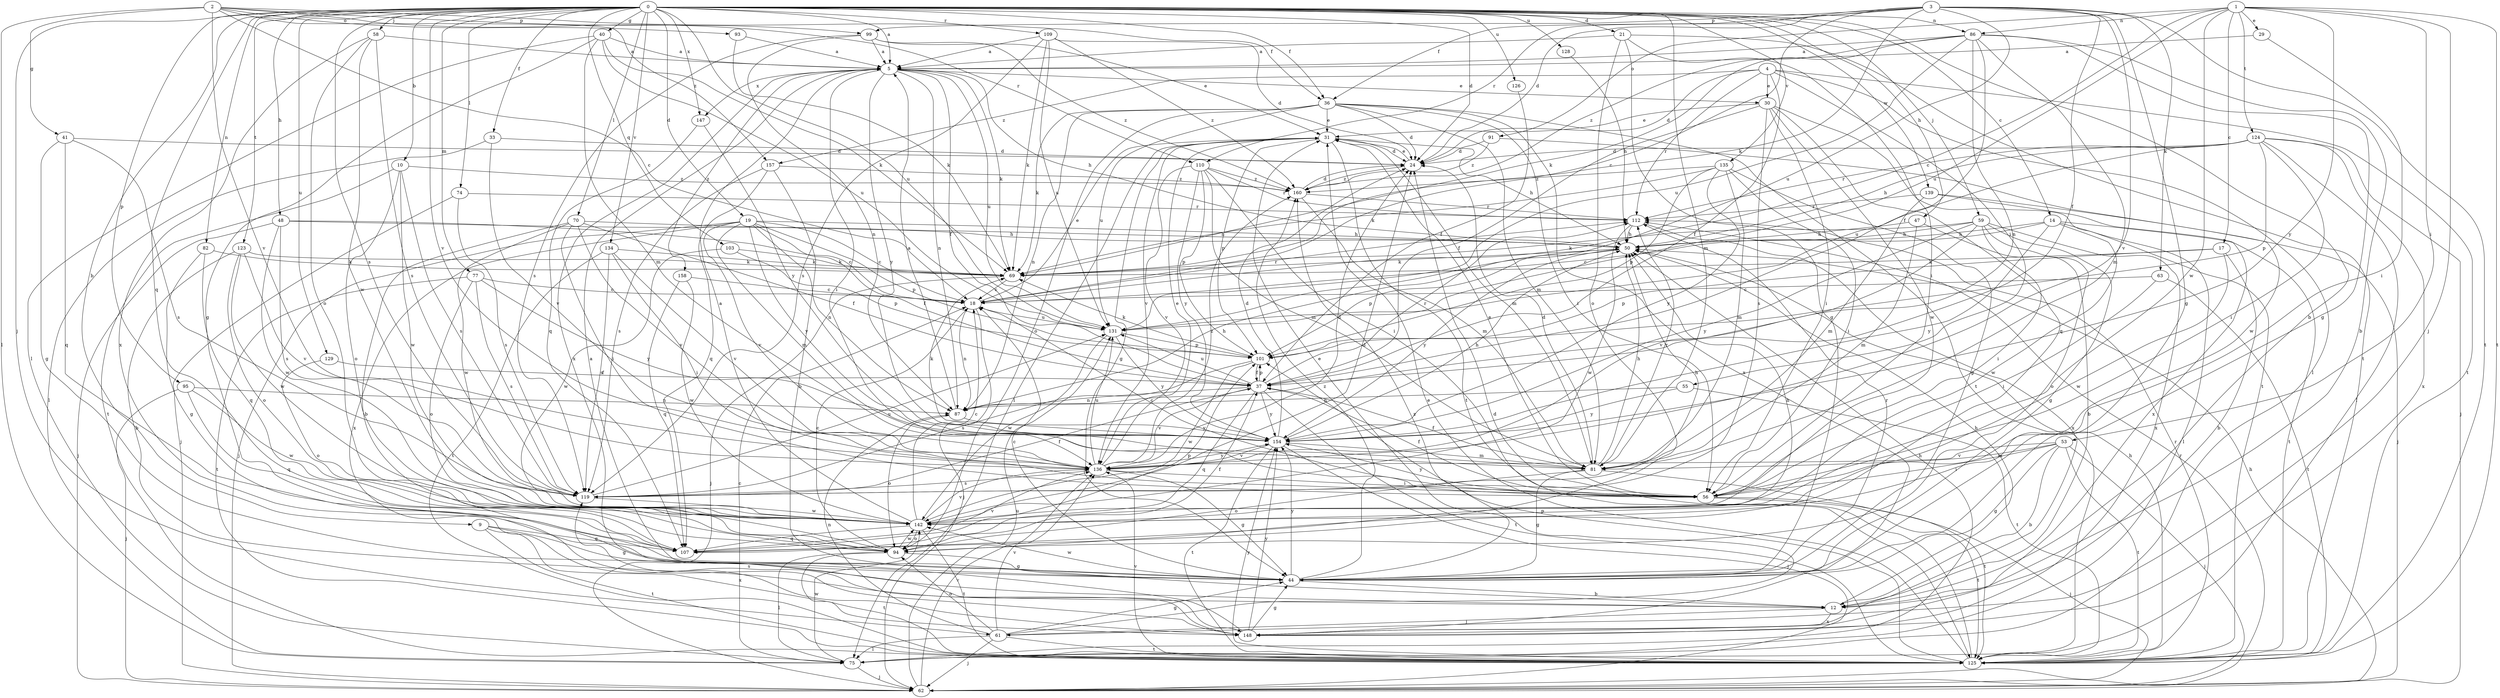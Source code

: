 strict digraph  {
0;
1;
2;
3;
4;
5;
9;
10;
12;
14;
17;
18;
19;
21;
24;
29;
30;
31;
33;
36;
37;
40;
41;
44;
47;
48;
50;
53;
55;
56;
58;
59;
61;
62;
63;
69;
70;
74;
75;
77;
81;
82;
86;
87;
91;
93;
94;
95;
99;
101;
103;
107;
109;
110;
112;
119;
123;
124;
125;
126;
128;
129;
131;
134;
135;
136;
139;
142;
147;
148;
154;
157;
158;
160;
0 -> 5  [label=a];
0 -> 9  [label=b];
0 -> 10  [label=b];
0 -> 12  [label=b];
0 -> 14  [label=c];
0 -> 19  [label=d];
0 -> 21  [label=d];
0 -> 24  [label=d];
0 -> 33  [label=f];
0 -> 36  [label=f];
0 -> 40  [label=g];
0 -> 47  [label=h];
0 -> 48  [label=h];
0 -> 58  [label=j];
0 -> 59  [label=j];
0 -> 61  [label=j];
0 -> 70  [label=l];
0 -> 74  [label=l];
0 -> 77  [label=m];
0 -> 81  [label=m];
0 -> 82  [label=n];
0 -> 86  [label=n];
0 -> 95  [label=p];
0 -> 103  [label=q];
0 -> 107  [label=q];
0 -> 109  [label=r];
0 -> 119  [label=s];
0 -> 123  [label=t];
0 -> 126  [label=u];
0 -> 128  [label=u];
0 -> 129  [label=u];
0 -> 131  [label=u];
0 -> 134  [label=v];
0 -> 135  [label=v];
0 -> 136  [label=v];
0 -> 139  [label=w];
0 -> 147  [label=x];
1 -> 17  [label=c];
1 -> 18  [label=c];
1 -> 29  [label=e];
1 -> 53  [label=i];
1 -> 61  [label=j];
1 -> 86  [label=n];
1 -> 91  [label=o];
1 -> 124  [label=t];
1 -> 125  [label=t];
1 -> 131  [label=u];
1 -> 142  [label=w];
1 -> 154  [label=y];
2 -> 18  [label=c];
2 -> 36  [label=f];
2 -> 41  [label=g];
2 -> 75  [label=l];
2 -> 93  [label=o];
2 -> 99  [label=p];
2 -> 110  [label=r];
2 -> 136  [label=v];
2 -> 157  [label=z];
3 -> 18  [label=c];
3 -> 24  [label=d];
3 -> 36  [label=f];
3 -> 37  [label=f];
3 -> 44  [label=g];
3 -> 63  [label=k];
3 -> 69  [label=k];
3 -> 99  [label=p];
3 -> 110  [label=r];
3 -> 125  [label=t];
3 -> 131  [label=u];
3 -> 136  [label=v];
4 -> 24  [label=d];
4 -> 30  [label=e];
4 -> 37  [label=f];
4 -> 55  [label=i];
4 -> 75  [label=l];
4 -> 112  [label=r];
4 -> 125  [label=t];
4 -> 157  [label=z];
5 -> 30  [label=e];
5 -> 37  [label=f];
5 -> 50  [label=h];
5 -> 56  [label=i];
5 -> 69  [label=k];
5 -> 87  [label=n];
5 -> 131  [label=u];
5 -> 147  [label=x];
5 -> 148  [label=x];
5 -> 154  [label=y];
5 -> 158  [label=z];
9 -> 44  [label=g];
9 -> 107  [label=q];
9 -> 125  [label=t];
9 -> 148  [label=x];
10 -> 94  [label=o];
10 -> 119  [label=s];
10 -> 125  [label=t];
10 -> 142  [label=w];
10 -> 160  [label=z];
12 -> 50  [label=h];
12 -> 61  [label=j];
12 -> 148  [label=x];
14 -> 18  [label=c];
14 -> 50  [label=h];
14 -> 75  [label=l];
14 -> 125  [label=t];
14 -> 142  [label=w];
14 -> 154  [label=y];
17 -> 12  [label=b];
17 -> 69  [label=k];
17 -> 101  [label=p];
17 -> 142  [label=w];
18 -> 31  [label=e];
18 -> 62  [label=j];
18 -> 87  [label=n];
18 -> 112  [label=r];
18 -> 131  [label=u];
19 -> 18  [label=c];
19 -> 37  [label=f];
19 -> 50  [label=h];
19 -> 62  [label=j];
19 -> 81  [label=m];
19 -> 87  [label=n];
19 -> 101  [label=p];
19 -> 136  [label=v];
19 -> 148  [label=x];
19 -> 154  [label=y];
21 -> 5  [label=a];
21 -> 44  [label=g];
21 -> 56  [label=i];
21 -> 94  [label=o];
21 -> 125  [label=t];
24 -> 31  [label=e];
24 -> 160  [label=z];
29 -> 5  [label=a];
29 -> 56  [label=i];
30 -> 31  [label=e];
30 -> 37  [label=f];
30 -> 56  [label=i];
30 -> 107  [label=q];
30 -> 119  [label=s];
30 -> 125  [label=t];
30 -> 142  [label=w];
31 -> 24  [label=d];
31 -> 44  [label=g];
31 -> 50  [label=h];
31 -> 75  [label=l];
31 -> 81  [label=m];
31 -> 101  [label=p];
31 -> 125  [label=t];
31 -> 136  [label=v];
33 -> 24  [label=d];
33 -> 75  [label=l];
33 -> 136  [label=v];
36 -> 24  [label=d];
36 -> 31  [label=e];
36 -> 56  [label=i];
36 -> 69  [label=k];
36 -> 81  [label=m];
36 -> 87  [label=n];
36 -> 94  [label=o];
36 -> 125  [label=t];
36 -> 131  [label=u];
36 -> 148  [label=x];
37 -> 87  [label=n];
37 -> 101  [label=p];
37 -> 107  [label=q];
37 -> 112  [label=r];
37 -> 125  [label=t];
37 -> 131  [label=u];
37 -> 136  [label=v];
37 -> 154  [label=y];
40 -> 5  [label=a];
40 -> 44  [label=g];
40 -> 69  [label=k];
40 -> 75  [label=l];
40 -> 81  [label=m];
40 -> 131  [label=u];
41 -> 24  [label=d];
41 -> 44  [label=g];
41 -> 107  [label=q];
41 -> 119  [label=s];
44 -> 12  [label=b];
44 -> 18  [label=c];
44 -> 31  [label=e];
44 -> 112  [label=r];
44 -> 142  [label=w];
44 -> 154  [label=y];
44 -> 160  [label=z];
47 -> 12  [label=b];
47 -> 50  [label=h];
47 -> 81  [label=m];
48 -> 18  [label=c];
48 -> 50  [label=h];
48 -> 62  [label=j];
48 -> 119  [label=s];
48 -> 142  [label=w];
50 -> 69  [label=k];
50 -> 101  [label=p];
50 -> 154  [label=y];
53 -> 12  [label=b];
53 -> 44  [label=g];
53 -> 56  [label=i];
53 -> 62  [label=j];
53 -> 81  [label=m];
53 -> 125  [label=t];
53 -> 136  [label=v];
55 -> 87  [label=n];
55 -> 125  [label=t];
55 -> 154  [label=y];
56 -> 18  [label=c];
56 -> 31  [label=e];
56 -> 37  [label=f];
56 -> 62  [label=j];
56 -> 125  [label=t];
56 -> 154  [label=y];
58 -> 5  [label=a];
58 -> 94  [label=o];
58 -> 119  [label=s];
58 -> 142  [label=w];
58 -> 148  [label=x];
59 -> 44  [label=g];
59 -> 50  [label=h];
59 -> 56  [label=i];
59 -> 69  [label=k];
59 -> 94  [label=o];
59 -> 136  [label=v];
59 -> 148  [label=x];
59 -> 154  [label=y];
61 -> 44  [label=g];
61 -> 62  [label=j];
61 -> 75  [label=l];
61 -> 87  [label=n];
61 -> 94  [label=o];
61 -> 125  [label=t];
61 -> 136  [label=v];
61 -> 160  [label=z];
62 -> 50  [label=h];
62 -> 112  [label=r];
62 -> 131  [label=u];
62 -> 136  [label=v];
63 -> 18  [label=c];
63 -> 56  [label=i];
63 -> 125  [label=t];
69 -> 18  [label=c];
69 -> 62  [label=j];
70 -> 12  [label=b];
70 -> 37  [label=f];
70 -> 50  [label=h];
70 -> 56  [label=i];
70 -> 136  [label=v];
70 -> 142  [label=w];
74 -> 62  [label=j];
74 -> 112  [label=r];
74 -> 119  [label=s];
75 -> 18  [label=c];
75 -> 50  [label=h];
75 -> 62  [label=j];
75 -> 142  [label=w];
77 -> 18  [label=c];
77 -> 94  [label=o];
77 -> 119  [label=s];
77 -> 125  [label=t];
77 -> 154  [label=y];
81 -> 24  [label=d];
81 -> 37  [label=f];
81 -> 44  [label=g];
81 -> 50  [label=h];
81 -> 94  [label=o];
81 -> 112  [label=r];
81 -> 125  [label=t];
82 -> 44  [label=g];
82 -> 69  [label=k];
82 -> 107  [label=q];
86 -> 5  [label=a];
86 -> 12  [label=b];
86 -> 37  [label=f];
86 -> 44  [label=g];
86 -> 69  [label=k];
86 -> 81  [label=m];
86 -> 87  [label=n];
86 -> 131  [label=u];
86 -> 160  [label=z];
87 -> 5  [label=a];
87 -> 50  [label=h];
87 -> 94  [label=o];
87 -> 154  [label=y];
91 -> 24  [label=d];
91 -> 142  [label=w];
91 -> 160  [label=z];
93 -> 5  [label=a];
93 -> 69  [label=k];
94 -> 18  [label=c];
94 -> 37  [label=f];
94 -> 44  [label=g];
94 -> 75  [label=l];
94 -> 125  [label=t];
94 -> 142  [label=w];
95 -> 62  [label=j];
95 -> 87  [label=n];
95 -> 107  [label=q];
95 -> 142  [label=w];
99 -> 5  [label=a];
99 -> 31  [label=e];
99 -> 87  [label=n];
99 -> 119  [label=s];
99 -> 160  [label=z];
101 -> 37  [label=f];
101 -> 69  [label=k];
101 -> 119  [label=s];
101 -> 142  [label=w];
103 -> 69  [label=k];
103 -> 101  [label=p];
103 -> 142  [label=w];
107 -> 50  [label=h];
107 -> 101  [label=p];
107 -> 136  [label=v];
109 -> 5  [label=a];
109 -> 24  [label=d];
109 -> 69  [label=k];
109 -> 119  [label=s];
109 -> 131  [label=u];
109 -> 160  [label=z];
110 -> 56  [label=i];
110 -> 81  [label=m];
110 -> 101  [label=p];
110 -> 112  [label=r];
110 -> 136  [label=v];
110 -> 154  [label=y];
110 -> 160  [label=z];
112 -> 50  [label=h];
112 -> 142  [label=w];
112 -> 148  [label=x];
119 -> 37  [label=f];
119 -> 50  [label=h];
119 -> 131  [label=u];
119 -> 142  [label=w];
123 -> 12  [label=b];
123 -> 69  [label=k];
123 -> 94  [label=o];
123 -> 136  [label=v];
123 -> 142  [label=w];
124 -> 24  [label=d];
124 -> 50  [label=h];
124 -> 56  [label=i];
124 -> 62  [label=j];
124 -> 75  [label=l];
124 -> 101  [label=p];
124 -> 112  [label=r];
124 -> 131  [label=u];
124 -> 148  [label=x];
125 -> 24  [label=d];
125 -> 31  [label=e];
125 -> 50  [label=h];
125 -> 101  [label=p];
125 -> 112  [label=r];
125 -> 136  [label=v];
125 -> 154  [label=y];
126 -> 37  [label=f];
128 -> 50  [label=h];
129 -> 37  [label=f];
129 -> 94  [label=o];
131 -> 101  [label=p];
131 -> 142  [label=w];
131 -> 154  [label=y];
134 -> 56  [label=i];
134 -> 69  [label=k];
134 -> 119  [label=s];
134 -> 125  [label=t];
134 -> 136  [label=v];
135 -> 44  [label=g];
135 -> 56  [label=i];
135 -> 69  [label=k];
135 -> 81  [label=m];
135 -> 101  [label=p];
135 -> 154  [label=y];
135 -> 160  [label=z];
136 -> 24  [label=d];
136 -> 31  [label=e];
136 -> 44  [label=g];
136 -> 56  [label=i];
136 -> 119  [label=s];
136 -> 131  [label=u];
136 -> 154  [label=y];
136 -> 160  [label=z];
139 -> 62  [label=j];
139 -> 81  [label=m];
139 -> 112  [label=r];
139 -> 148  [label=x];
142 -> 5  [label=a];
142 -> 18  [label=c];
142 -> 24  [label=d];
142 -> 94  [label=o];
142 -> 107  [label=q];
142 -> 125  [label=t];
142 -> 136  [label=v];
147 -> 107  [label=q];
147 -> 154  [label=y];
148 -> 5  [label=a];
148 -> 44  [label=g];
148 -> 119  [label=s];
148 -> 154  [label=y];
154 -> 24  [label=d];
154 -> 50  [label=h];
154 -> 62  [label=j];
154 -> 69  [label=k];
154 -> 81  [label=m];
154 -> 125  [label=t];
154 -> 136  [label=v];
157 -> 12  [label=b];
157 -> 107  [label=q];
157 -> 119  [label=s];
157 -> 160  [label=z];
158 -> 18  [label=c];
158 -> 107  [label=q];
158 -> 142  [label=w];
160 -> 24  [label=d];
160 -> 81  [label=m];
160 -> 112  [label=r];
}
